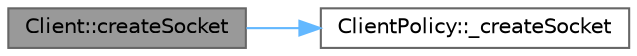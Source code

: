 digraph "Client::createSocket"
{
 // LATEX_PDF_SIZE
  bgcolor="transparent";
  edge [fontname=Helvetica,fontsize=10,labelfontname=Helvetica,labelfontsize=10];
  node [fontname=Helvetica,fontsize=10,shape=box,height=0.2,width=0.4];
  rankdir="LR";
  Node1 [id="Node000001",label="Client::createSocket",height=0.2,width=0.4,color="gray40", fillcolor="grey60", style="filled", fontcolor="black",tooltip="Прообраз функции создания сокета для инициализации клиента/сервера. Запись в переменную sock."];
  Node1 -> Node2 [id="edge1_Node000001_Node000002",color="steelblue1",style="solid",tooltip=" "];
  Node2 [id="Node000002",label="ClientPolicy::_createSocket",height=0.2,width=0.4,color="grey40", fillcolor="white", style="filled",URL="$classClientPolicy.html#a9a1d85ab95264349095110c2946b56f8",tooltip=" "];
}
